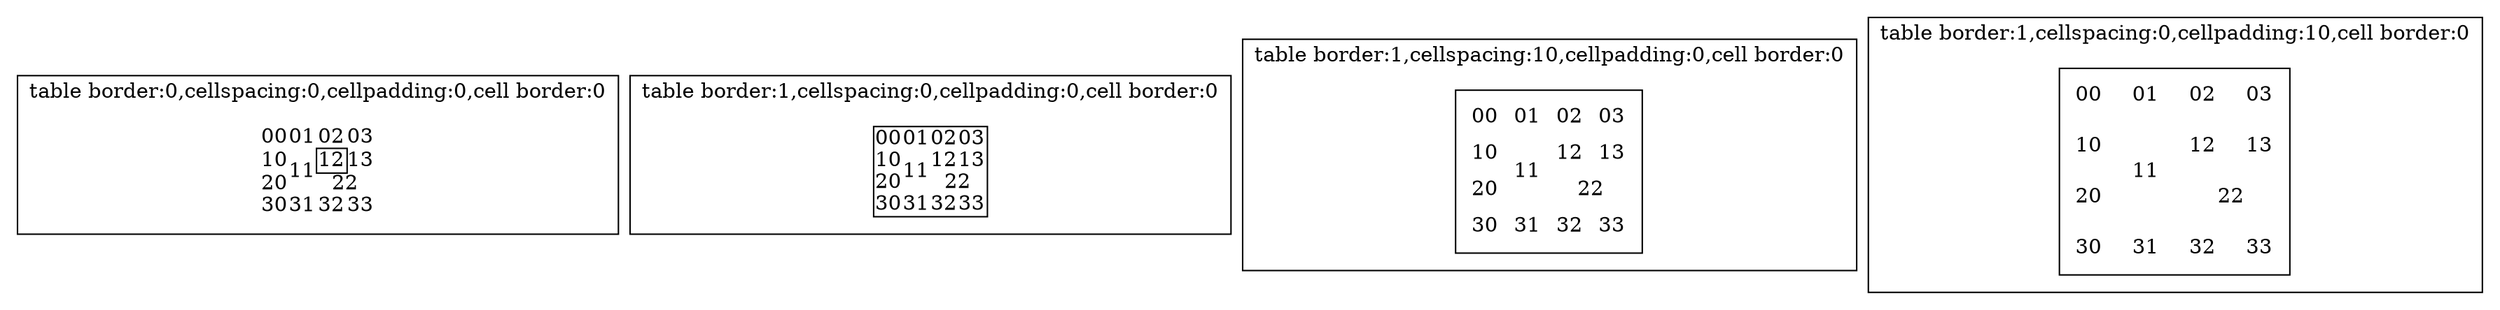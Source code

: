 digraph G {
 subgraph cluster_base{
 label = "table border:0,cellspacing:0,cellpadding:0,cell border:0";
 node [shape=plaintext,rank=min]
 tbl0000 [label=<
 <TABLE border="0" cellspacing="0" cellpadding="0">
  <TR><TD border="0">00</TD><TD border="0">01</TD><TD border="0">02</TD><TD border="0">03</TD></TR>
  <TR><TD border="0">10</TD><TD border="0" rowspan="2">11</TD><TD border="1">12</TD><TD border="0">13</TD></TR>
  <TR><TD border="0">20</TD><TD border="0" colspan="2">22</TD></TR>
  <TR><TD border="0">30</TD><TD border="0">31</TD><TD border="0">32</TD><TD border="0">33</TD></TR>
</TABLE>>];
}

 subgraph cluster_table_border {
 label="table border:1,cellspacing:0,cellpadding:0,cell border:0";
 node [shape=plaintext]
 tbl1000 [label=<
 <TABLE border="1" cellspacing="0" cellpadding="0">
  <TR><TD border="0">00</TD><TD border="0">01</TD><TD border="0">02</TD><TD border="0">03</TD></TR>
  <TR><TD border="0">10</TD><TD border="0" rowspan="2">11</TD><TD border="0">12</TD><TD border="0">13</TD></TR>
  <TR><TD border="0">20</TD><TD border="0" colspan="2">22</TD></TR>
  <TR><TD border="0">30</TD><TD border="0">31</TD><TD border="0">32</TD><TD border="0">33</TD></TR>
</TABLE>>];
}

 subgraph cluster_cellspacing {
 label="table border:1,cellspacing:10,cellpadding:0,cell border:0";
 node [shape=plaintext]
 tbl1100 [label=<
 <TABLE border="1" cellspacing="10" cellpadding="0">
  <TR><TD border="0">00</TD><TD border="0">01</TD><TD border="0">02</TD><TD border="0">03</TD></TR>
  <TR><TD border="0">10</TD><TD border="0" rowspan="2">11</TD><TD border="0">12</TD><TD border="0">13</TD></TR>
  <TR><TD border="0">20</TD><TD border="0" colspan="2">22</TD></TR>
  <TR><TD border="0">30</TD><TD border="0">31</TD><TD border="0">32</TD><TD border="0">33</TD></TR>
</TABLE>>];
}

 subgraph cluster_cellpadding {
 label="table border:1,cellspacing:0,cellpadding:10,cell border:0";
 node [shape=plaintext]
 tbl1010 [label=<
 <TABLE border="1" cellspacing="0" cellpadding="10">
  <TR><TD border="0">00</TD><TD border="0">01</TD><TD border="0">02</TD><TD border="0">03</TD></TR>
  <TR><TD border="0">10</TD><TD border="0" rowspan="2">11</TD><TD border="0">12</TD><TD border="0">13</TD></TR>
  <TR><TD border="0">20</TD><TD border="0" colspan="2">22</TD></TR>
  <TR><TD border="0">30</TD><TD border="0">31</TD><TD border="0">32</TD><TD border="0">33</TD></TR>
</TABLE>>];
}

} 
